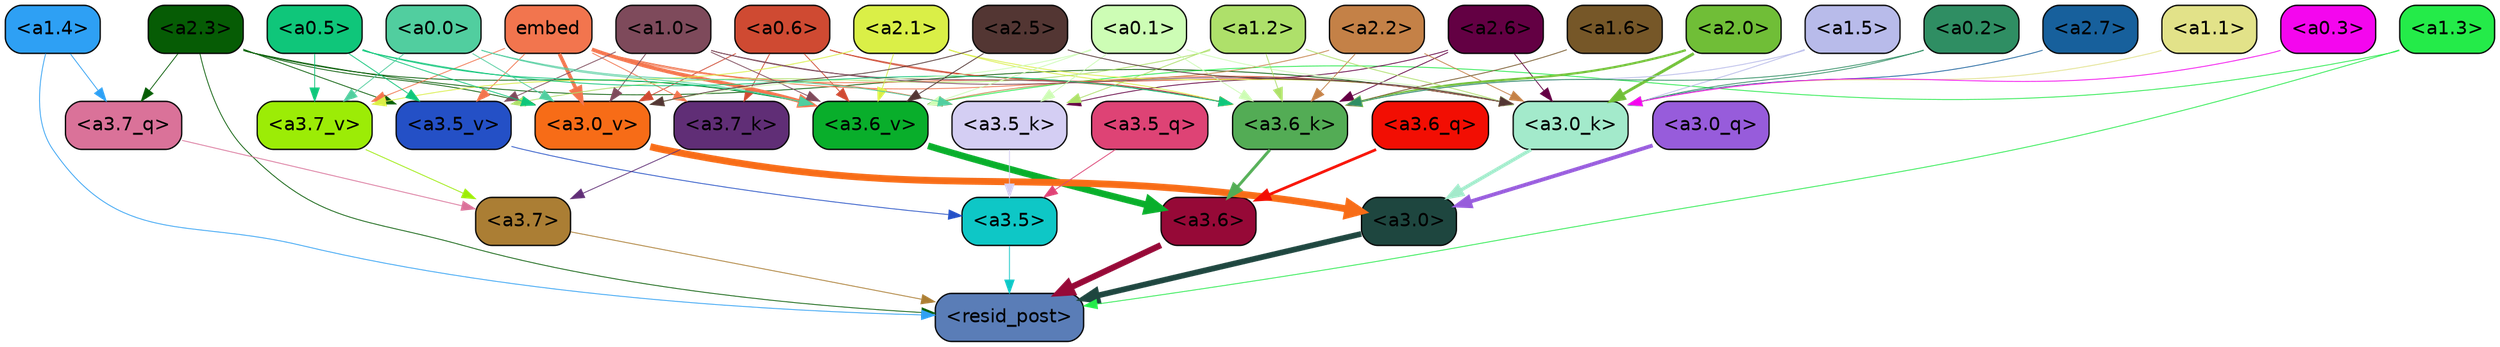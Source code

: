strict digraph "" {
	graph [bgcolor=transparent,
		layout=dot,
		overlap=false,
		splines=true
	];
	"<a3.7>"	[color=black,
		fillcolor="#ab7e34",
		fontname=Helvetica,
		shape=box,
		style="filled, rounded"];
	"<resid_post>"	[color=black,
		fillcolor="#5a7db7",
		fontname=Helvetica,
		shape=box,
		style="filled, rounded"];
	"<a3.7>" -> "<resid_post>"	[color="#ab7e34",
		penwidth=0.6239100098609924];
	"<a3.6>"	[color=black,
		fillcolor="#960937",
		fontname=Helvetica,
		shape=box,
		style="filled, rounded"];
	"<a3.6>" -> "<resid_post>"	[color="#960937",
		penwidth=4.569062113761902];
	"<a3.5>"	[color=black,
		fillcolor="#0ec7c6",
		fontname=Helvetica,
		shape=box,
		style="filled, rounded"];
	"<a3.5>" -> "<resid_post>"	[color="#0ec7c6",
		penwidth=0.6];
	"<a3.0>"	[color=black,
		fillcolor="#1e463f",
		fontname=Helvetica,
		shape=box,
		style="filled, rounded"];
	"<a3.0>" -> "<resid_post>"	[color="#1e463f",
		penwidth=4.283544182777405];
	"<a2.3>"	[color=black,
		fillcolor="#065c05",
		fontname=Helvetica,
		shape=box,
		style="filled, rounded"];
	"<a2.3>" -> "<resid_post>"	[color="#065c05",
		penwidth=0.6];
	"<a3.7_q>"	[color=black,
		fillcolor="#da7299",
		fontname=Helvetica,
		shape=box,
		style="filled, rounded"];
	"<a2.3>" -> "<a3.7_q>"	[color="#065c05",
		penwidth=0.6];
	"<a3.0_k>"	[color=black,
		fillcolor="#a3eacb",
		fontname=Helvetica,
		shape=box,
		style="filled, rounded"];
	"<a2.3>" -> "<a3.0_k>"	[color="#065c05",
		penwidth=0.6];
	"<a3.6_v>"	[color=black,
		fillcolor="#09ae2b",
		fontname=Helvetica,
		shape=box,
		style="filled, rounded"];
	"<a2.3>" -> "<a3.6_v>"	[color="#065c05",
		penwidth=0.6];
	"<a3.5_v>"	[color=black,
		fillcolor="#2450c6",
		fontname=Helvetica,
		shape=box,
		style="filled, rounded"];
	"<a2.3>" -> "<a3.5_v>"	[color="#065c05",
		penwidth=0.6];
	"<a3.0_v>"	[color=black,
		fillcolor="#f76c17",
		fontname=Helvetica,
		shape=box,
		style="filled, rounded"];
	"<a2.3>" -> "<a3.0_v>"	[color="#065c05",
		penwidth=0.6];
	"<a1.4>"	[color=black,
		fillcolor="#2ea0f4",
		fontname=Helvetica,
		shape=box,
		style="filled, rounded"];
	"<a1.4>" -> "<resid_post>"	[color="#2ea0f4",
		penwidth=0.6];
	"<a1.4>" -> "<a3.7_q>"	[color="#2ea0f4",
		penwidth=0.6];
	"<a1.3>"	[color=black,
		fillcolor="#24eb49",
		fontname=Helvetica,
		shape=box,
		style="filled, rounded"];
	"<a1.3>" -> "<resid_post>"	[color="#24eb49",
		penwidth=0.6];
	"<a1.3>" -> "<a3.6_v>"	[color="#24eb49",
		penwidth=0.6];
	"<a3.7_q>" -> "<a3.7>"	[color="#da7299",
		penwidth=0.6];
	"<a3.6_q>"	[color=black,
		fillcolor="#f20e03",
		fontname=Helvetica,
		shape=box,
		style="filled, rounded"];
	"<a3.6_q>" -> "<a3.6>"	[color="#f20e03",
		penwidth=2.0347584784030914];
	"<a3.5_q>"	[color=black,
		fillcolor="#de4375",
		fontname=Helvetica,
		shape=box,
		style="filled, rounded"];
	"<a3.5_q>" -> "<a3.5>"	[color="#de4375",
		penwidth=0.6];
	"<a3.0_q>"	[color=black,
		fillcolor="#975cdb",
		fontname=Helvetica,
		shape=box,
		style="filled, rounded"];
	"<a3.0_q>" -> "<a3.0>"	[color="#975cdb",
		penwidth=2.8635367155075073];
	"<a3.7_k>"	[color=black,
		fillcolor="#602e76",
		fontname=Helvetica,
		shape=box,
		style="filled, rounded"];
	"<a3.7_k>" -> "<a3.7>"	[color="#602e76",
		penwidth=0.6];
	"<a3.6_k>"	[color=black,
		fillcolor="#53ac55",
		fontname=Helvetica,
		shape=box,
		style="filled, rounded"];
	"<a3.6_k>" -> "<a3.6>"	[color="#53ac55",
		penwidth=2.1760786175727844];
	"<a3.5_k>"	[color=black,
		fillcolor="#d4cef3",
		fontname=Helvetica,
		shape=box,
		style="filled, rounded"];
	"<a3.5_k>" -> "<a3.5>"	[color="#d4cef3",
		penwidth=0.6];
	"<a3.0_k>" -> "<a3.0>"	[color="#a3eacb",
		penwidth=2.632905662059784];
	"<a3.7_v>"	[color=black,
		fillcolor="#9cec06",
		fontname=Helvetica,
		shape=box,
		style="filled, rounded"];
	"<a3.7_v>" -> "<a3.7>"	[color="#9cec06",
		penwidth=0.6];
	"<a3.6_v>" -> "<a3.6>"	[color="#09ae2b",
		penwidth=4.981305837631226];
	"<a3.5_v>" -> "<a3.5>"	[color="#2450c6",
		penwidth=0.6];
	"<a3.0_v>" -> "<a3.0>"	[color="#f76c17",
		penwidth=5.168330669403076];
	"<a0.6>"	[color=black,
		fillcolor="#cf4a32",
		fontname=Helvetica,
		shape=box,
		style="filled, rounded"];
	"<a0.6>" -> "<a3.7_k>"	[color="#cf4a32",
		penwidth=0.6];
	"<a0.6>" -> "<a3.6_k>"	[color="#cf4a32",
		penwidth=0.6];
	"<a0.6>" -> "<a3.0_k>"	[color="#cf4a32",
		penwidth=0.6];
	"<a0.6>" -> "<a3.6_v>"	[color="#cf4a32",
		penwidth=0.6];
	"<a0.6>" -> "<a3.0_v>"	[color="#cf4a32",
		penwidth=0.6];
	embed	[color=black,
		fillcolor="#f2754e",
		fontname=Helvetica,
		shape=box,
		style="filled, rounded"];
	embed -> "<a3.7_k>"	[color="#f2754e",
		penwidth=0.6];
	embed -> "<a3.6_k>"	[color="#f2754e",
		penwidth=0.6];
	embed -> "<a3.5_k>"	[color="#f2754e",
		penwidth=0.6];
	embed -> "<a3.0_k>"	[color="#f2754e",
		penwidth=0.6];
	embed -> "<a3.7_v>"	[color="#f2754e",
		penwidth=0.6];
	embed -> "<a3.6_v>"	[color="#f2754e",
		penwidth=2.7825746536254883];
	embed -> "<a3.5_v>"	[color="#f2754e",
		penwidth=0.6];
	embed -> "<a3.0_v>"	[color="#f2754e",
		penwidth=2.6950180530548096];
	"<a2.6>"	[color=black,
		fillcolor="#630043",
		fontname=Helvetica,
		shape=box,
		style="filled, rounded"];
	"<a2.6>" -> "<a3.6_k>"	[color="#630043",
		penwidth=0.6];
	"<a2.6>" -> "<a3.5_k>"	[color="#630043",
		penwidth=0.6];
	"<a2.6>" -> "<a3.0_k>"	[color="#630043",
		penwidth=0.6];
	"<a2.2>"	[color=black,
		fillcolor="#c48147",
		fontname=Helvetica,
		shape=box,
		style="filled, rounded"];
	"<a2.2>" -> "<a3.6_k>"	[color="#c48147",
		penwidth=0.6];
	"<a2.2>" -> "<a3.0_k>"	[color="#c48147",
		penwidth=0.6];
	"<a2.2>" -> "<a3.6_v>"	[color="#c48147",
		penwidth=0.6];
	"<a2.1>"	[color=black,
		fillcolor="#daef47",
		fontname=Helvetica,
		shape=box,
		style="filled, rounded"];
	"<a2.1>" -> "<a3.6_k>"	[color="#daef47",
		penwidth=0.6];
	"<a2.1>" -> "<a3.0_k>"	[color="#daef47",
		penwidth=0.6];
	"<a2.1>" -> "<a3.7_v>"	[color="#daef47",
		penwidth=0.6];
	"<a2.1>" -> "<a3.6_v>"	[color="#daef47",
		penwidth=0.6];
	"<a2.0>"	[color=black,
		fillcolor="#70be37",
		fontname=Helvetica,
		shape=box,
		style="filled, rounded"];
	"<a2.0>" -> "<a3.6_k>"	[color="#70be37",
		penwidth=1.6382827460765839];
	"<a2.0>" -> "<a3.0_k>"	[color="#70be37",
		penwidth=2.161143198609352];
	"<a1.6>"	[color=black,
		fillcolor="#765728",
		fontname=Helvetica,
		shape=box,
		style="filled, rounded"];
	"<a1.6>" -> "<a3.6_k>"	[color="#765728",
		penwidth=0.6];
	"<a1.5>"	[color=black,
		fillcolor="#b8bbea",
		fontname=Helvetica,
		shape=box,
		style="filled, rounded"];
	"<a1.5>" -> "<a3.6_k>"	[color="#b8bbea",
		penwidth=0.6];
	"<a1.5>" -> "<a3.0_k>"	[color="#b8bbea",
		penwidth=0.6];
	"<a1.2>"	[color=black,
		fillcolor="#aee06a",
		fontname=Helvetica,
		shape=box,
		style="filled, rounded"];
	"<a1.2>" -> "<a3.6_k>"	[color="#aee06a",
		penwidth=0.6];
	"<a1.2>" -> "<a3.5_k>"	[color="#aee06a",
		penwidth=0.6];
	"<a1.2>" -> "<a3.0_k>"	[color="#aee06a",
		penwidth=0.6];
	"<a1.2>" -> "<a3.5_v>"	[color="#aee06a",
		penwidth=0.6];
	"<a1.0>"	[color=black,
		fillcolor="#7e4a5b",
		fontname=Helvetica,
		shape=box,
		style="filled, rounded"];
	"<a1.0>" -> "<a3.6_k>"	[color="#7e4a5b",
		penwidth=0.6];
	"<a1.0>" -> "<a3.0_k>"	[color="#7e4a5b",
		penwidth=0.6];
	"<a1.0>" -> "<a3.6_v>"	[color="#7e4a5b",
		penwidth=0.6];
	"<a1.0>" -> "<a3.5_v>"	[color="#7e4a5b",
		penwidth=0.6];
	"<a1.0>" -> "<a3.0_v>"	[color="#7e4a5b",
		penwidth=0.6];
	"<a0.5>"	[color=black,
		fillcolor="#0fc67a",
		fontname=Helvetica,
		shape=box,
		style="filled, rounded"];
	"<a0.5>" -> "<a3.6_k>"	[color="#0fc67a",
		penwidth=0.6];
	"<a0.5>" -> "<a3.7_v>"	[color="#0fc67a",
		penwidth=0.6];
	"<a0.5>" -> "<a3.6_v>"	[color="#0fc67a",
		penwidth=0.6];
	"<a0.5>" -> "<a3.5_v>"	[color="#0fc67a",
		penwidth=0.6];
	"<a0.5>" -> "<a3.0_v>"	[color="#0fc67a",
		penwidth=0.6];
	"<a0.2>"	[color=black,
		fillcolor="#2f8e63",
		fontname=Helvetica,
		shape=box,
		style="filled, rounded"];
	"<a0.2>" -> "<a3.6_k>"	[color="#2f8e63",
		penwidth=0.6];
	"<a0.2>" -> "<a3.0_k>"	[color="#2f8e63",
		penwidth=0.6];
	"<a0.1>"	[color=black,
		fillcolor="#cdfdb5",
		fontname=Helvetica,
		shape=box,
		style="filled, rounded"];
	"<a0.1>" -> "<a3.6_k>"	[color="#cdfdb5",
		penwidth=0.6];
	"<a0.1>" -> "<a3.5_k>"	[color="#cdfdb5",
		penwidth=0.6];
	"<a0.1>" -> "<a3.0_k>"	[color="#cdfdb5",
		penwidth=0.6];
	"<a0.1>" -> "<a3.6_v>"	[color="#cdfdb5",
		penwidth=0.6];
	"<a0.1>" -> "<a3.0_v>"	[color="#cdfdb5",
		penwidth=0.6];
	"<a0.0>"	[color=black,
		fillcolor="#51ce9f",
		fontname=Helvetica,
		shape=box,
		style="filled, rounded"];
	"<a0.0>" -> "<a3.5_k>"	[color="#51ce9f",
		penwidth=0.6];
	"<a0.0>" -> "<a3.7_v>"	[color="#51ce9f",
		penwidth=0.6];
	"<a0.0>" -> "<a3.6_v>"	[color="#51ce9f",
		penwidth=0.6];
	"<a0.0>" -> "<a3.0_v>"	[color="#51ce9f",
		penwidth=0.6];
	"<a2.7>"	[color=black,
		fillcolor="#17609c",
		fontname=Helvetica,
		shape=box,
		style="filled, rounded"];
	"<a2.7>" -> "<a3.0_k>"	[color="#17609c",
		penwidth=0.6];
	"<a2.5>"	[color=black,
		fillcolor="#533633",
		fontname=Helvetica,
		shape=box,
		style="filled, rounded"];
	"<a2.5>" -> "<a3.0_k>"	[color="#533633",
		penwidth=0.6];
	"<a2.5>" -> "<a3.6_v>"	[color="#533633",
		penwidth=0.6];
	"<a2.5>" -> "<a3.0_v>"	[color="#533633",
		penwidth=0.6];
	"<a1.1>"	[color=black,
		fillcolor="#e2e289",
		fontname=Helvetica,
		shape=box,
		style="filled, rounded"];
	"<a1.1>" -> "<a3.0_k>"	[color="#e2e289",
		penwidth=0.6];
	"<a0.3>"	[color=black,
		fillcolor="#f406ee",
		fontname=Helvetica,
		shape=box,
		style="filled, rounded"];
	"<a0.3>" -> "<a3.0_k>"	[color="#f406ee",
		penwidth=0.6];
}
